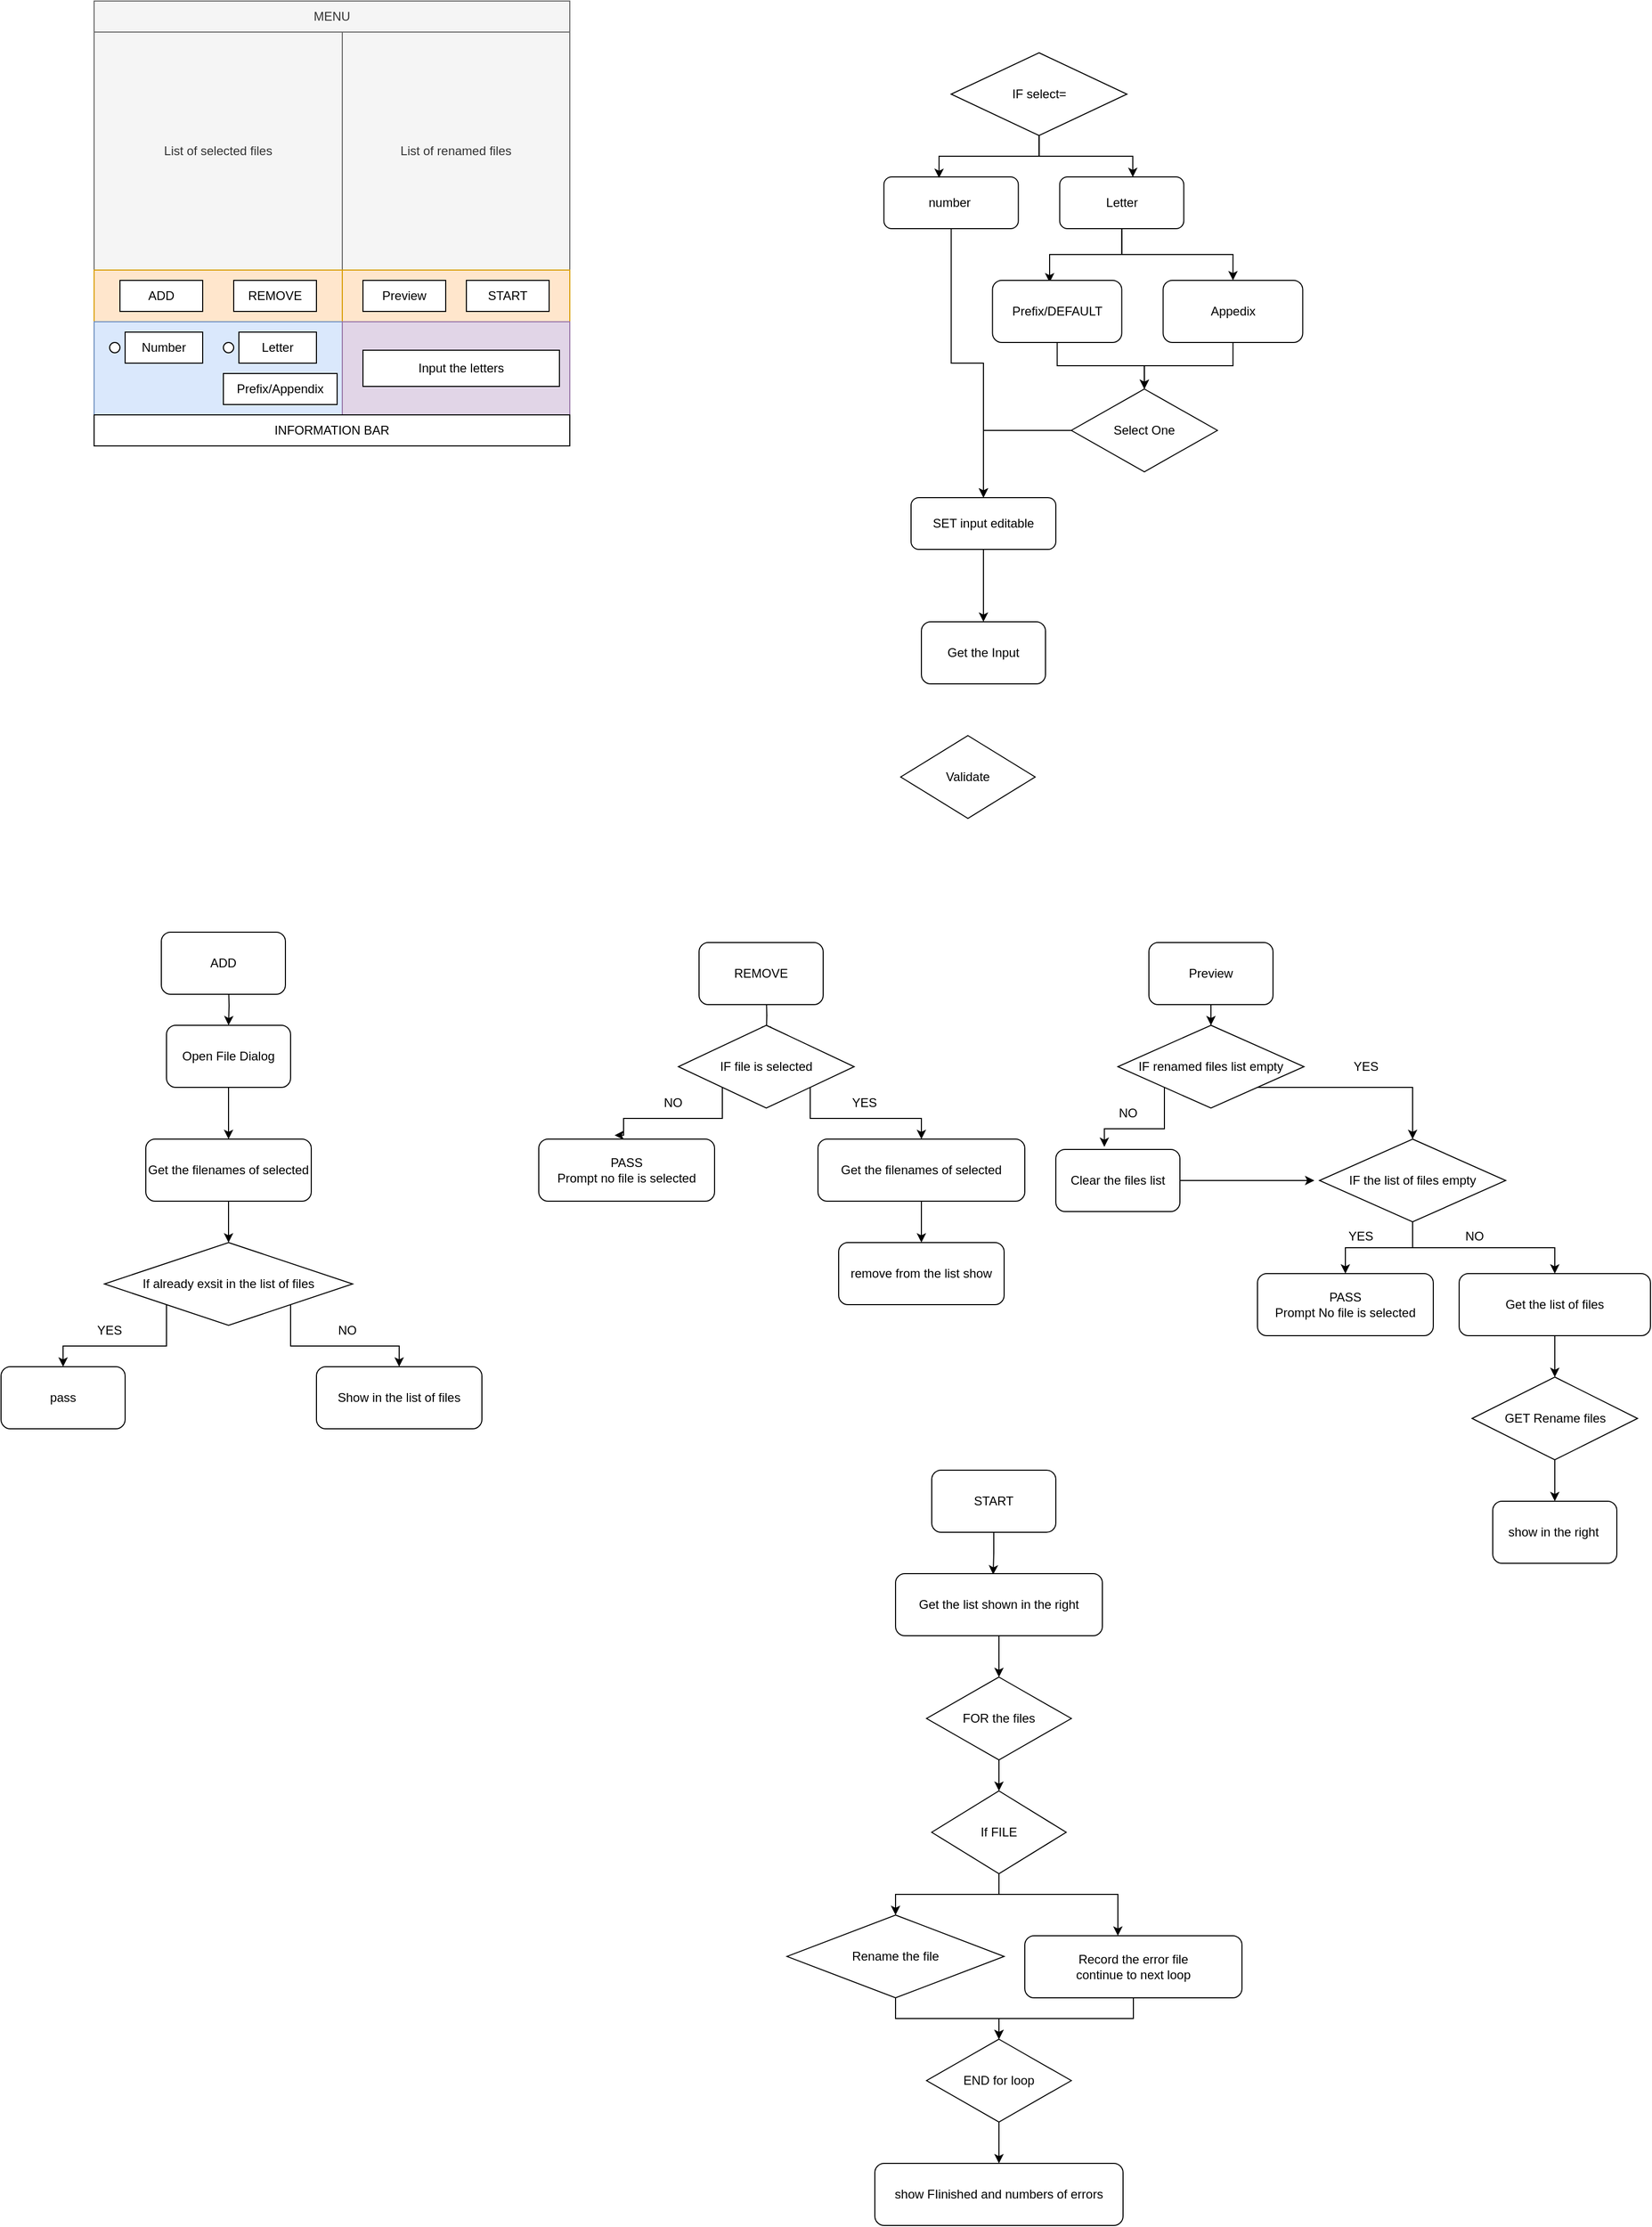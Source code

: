 <mxfile version="20.8.19" type="device"><diagram name="Page-1" id="Pc-MJUvK-n7qB1kMPOrU"><mxGraphModel dx="993" dy="578" grid="1" gridSize="10" guides="1" tooltips="1" connect="1" arrows="1" fold="1" page="1" pageScale="1" pageWidth="850" pageHeight="1100" math="0" shadow="0"><root><mxCell id="0"/><mxCell id="1" parent="0"/><mxCell id="F6n0nSz49G7tgmz_SOfx-138" style="edgeStyle=orthogonalEdgeStyle;rounded=0;orthogonalLoop=1;jettySize=auto;html=1;entryX=0.5;entryY=0;entryDx=0;entryDy=0;" edge="1" parent="1" source="F6n0nSz49G7tgmz_SOfx-1" target="F6n0nSz49G7tgmz_SOfx-32"><mxGeometry relative="1" as="geometry"/></mxCell><mxCell id="F6n0nSz49G7tgmz_SOfx-1" value="number&amp;nbsp;" style="rounded=1;whiteSpace=wrap;html=1;" vertex="1" parent="1"><mxGeometry x="913.75" y="190" width="130" height="50" as="geometry"/></mxCell><mxCell id="F6n0nSz49G7tgmz_SOfx-6" style="edgeStyle=orthogonalEdgeStyle;rounded=0;orthogonalLoop=1;jettySize=auto;html=1;entryX=0.442;entryY=0.033;entryDx=0;entryDy=0;entryPerimeter=0;" edge="1" parent="1" source="F6n0nSz49G7tgmz_SOfx-2" target="F6n0nSz49G7tgmz_SOfx-4"><mxGeometry relative="1" as="geometry"/></mxCell><mxCell id="F6n0nSz49G7tgmz_SOfx-7" style="edgeStyle=orthogonalEdgeStyle;rounded=0;orthogonalLoop=1;jettySize=auto;html=1;" edge="1" parent="1" source="F6n0nSz49G7tgmz_SOfx-2" target="F6n0nSz49G7tgmz_SOfx-3"><mxGeometry relative="1" as="geometry"/></mxCell><mxCell id="F6n0nSz49G7tgmz_SOfx-2" value="Letter" style="rounded=1;whiteSpace=wrap;html=1;" vertex="1" parent="1"><mxGeometry x="1083.75" y="190" width="120" height="50" as="geometry"/></mxCell><mxCell id="F6n0nSz49G7tgmz_SOfx-128" style="edgeStyle=orthogonalEdgeStyle;rounded=0;orthogonalLoop=1;jettySize=auto;html=1;entryX=0.5;entryY=0;entryDx=0;entryDy=0;" edge="1" parent="1" source="F6n0nSz49G7tgmz_SOfx-3" target="F6n0nSz49G7tgmz_SOfx-125"><mxGeometry relative="1" as="geometry"/></mxCell><mxCell id="F6n0nSz49G7tgmz_SOfx-3" value="Appedix" style="rounded=1;whiteSpace=wrap;html=1;" vertex="1" parent="1"><mxGeometry x="1183.75" y="290" width="135" height="60" as="geometry"/></mxCell><mxCell id="F6n0nSz49G7tgmz_SOfx-127" style="edgeStyle=orthogonalEdgeStyle;rounded=0;orthogonalLoop=1;jettySize=auto;html=1;entryX=0.5;entryY=0;entryDx=0;entryDy=0;" edge="1" parent="1" source="F6n0nSz49G7tgmz_SOfx-4" target="F6n0nSz49G7tgmz_SOfx-125"><mxGeometry relative="1" as="geometry"/></mxCell><mxCell id="F6n0nSz49G7tgmz_SOfx-4" value="Prefix/DEFAULT" style="rounded=1;whiteSpace=wrap;html=1;" vertex="1" parent="1"><mxGeometry x="1018.75" y="290" width="125" height="60" as="geometry"/></mxCell><mxCell id="F6n0nSz49G7tgmz_SOfx-9" value="" style="rounded=0;whiteSpace=wrap;html=1;" vertex="1" parent="1"><mxGeometry x="150" y="20" width="460" height="400" as="geometry"/></mxCell><mxCell id="F6n0nSz49G7tgmz_SOfx-10" value="MENU" style="rounded=0;whiteSpace=wrap;html=1;fillColor=#f5f5f5;fontColor=#333333;strokeColor=#666666;" vertex="1" parent="1"><mxGeometry x="150" y="20" width="460" height="30" as="geometry"/></mxCell><mxCell id="F6n0nSz49G7tgmz_SOfx-11" value="List of selected files" style="rounded=0;whiteSpace=wrap;html=1;fillColor=#f5f5f5;fontColor=#333333;strokeColor=#666666;" vertex="1" parent="1"><mxGeometry x="150" y="50" width="240" height="230" as="geometry"/></mxCell><mxCell id="F6n0nSz49G7tgmz_SOfx-12" value="List of renamed files" style="rounded=0;whiteSpace=wrap;html=1;fillColor=#f5f5f5;fontColor=#333333;strokeColor=#666666;" vertex="1" parent="1"><mxGeometry x="390" y="50" width="220" height="230" as="geometry"/></mxCell><mxCell id="F6n0nSz49G7tgmz_SOfx-13" value="" style="rounded=0;whiteSpace=wrap;html=1;fillColor=#ffe6cc;strokeColor=#d79b00;" vertex="1" parent="1"><mxGeometry x="150" y="280" width="240" height="50" as="geometry"/></mxCell><mxCell id="F6n0nSz49G7tgmz_SOfx-14" value="ADD" style="rounded=0;whiteSpace=wrap;html=1;" vertex="1" parent="1"><mxGeometry x="175" y="290" width="80" height="30" as="geometry"/></mxCell><mxCell id="F6n0nSz49G7tgmz_SOfx-15" value="REMOVE" style="rounded=0;whiteSpace=wrap;html=1;" vertex="1" parent="1"><mxGeometry x="285" y="290" width="80" height="30" as="geometry"/></mxCell><mxCell id="F6n0nSz49G7tgmz_SOfx-16" value="" style="rounded=0;whiteSpace=wrap;html=1;fillColor=#ffe6cc;strokeColor=#d79b00;" vertex="1" parent="1"><mxGeometry x="390" y="280" width="220" height="50" as="geometry"/></mxCell><mxCell id="F6n0nSz49G7tgmz_SOfx-17" value="Preview" style="rounded=0;whiteSpace=wrap;html=1;" vertex="1" parent="1"><mxGeometry x="410" y="290" width="80" height="30" as="geometry"/></mxCell><mxCell id="F6n0nSz49G7tgmz_SOfx-18" value="START" style="rounded=0;whiteSpace=wrap;html=1;" vertex="1" parent="1"><mxGeometry x="510" y="290" width="80" height="30" as="geometry"/></mxCell><mxCell id="F6n0nSz49G7tgmz_SOfx-19" value="" style="rounded=0;whiteSpace=wrap;html=1;fillColor=#dae8fc;strokeColor=#6c8ebf;" vertex="1" parent="1"><mxGeometry x="150" y="330" width="240" height="90" as="geometry"/></mxCell><mxCell id="F6n0nSz49G7tgmz_SOfx-20" value="Number" style="rounded=0;whiteSpace=wrap;html=1;" vertex="1" parent="1"><mxGeometry x="180" y="340" width="75" height="30" as="geometry"/></mxCell><mxCell id="F6n0nSz49G7tgmz_SOfx-21" value="" style="ellipse;whiteSpace=wrap;html=1;" vertex="1" parent="1"><mxGeometry x="165" y="350" width="10" height="10" as="geometry"/></mxCell><mxCell id="F6n0nSz49G7tgmz_SOfx-23" value="Letter" style="rounded=0;whiteSpace=wrap;html=1;" vertex="1" parent="1"><mxGeometry x="290" y="340" width="75" height="30" as="geometry"/></mxCell><mxCell id="F6n0nSz49G7tgmz_SOfx-24" value="" style="ellipse;whiteSpace=wrap;html=1;" vertex="1" parent="1"><mxGeometry x="275" y="350" width="10" height="10" as="geometry"/></mxCell><mxCell id="F6n0nSz49G7tgmz_SOfx-26" value="Prefix/Appendix" style="rounded=0;whiteSpace=wrap;html=1;" vertex="1" parent="1"><mxGeometry x="275" y="380" width="110" height="30" as="geometry"/></mxCell><mxCell id="F6n0nSz49G7tgmz_SOfx-27" value="" style="rounded=0;whiteSpace=wrap;html=1;fillColor=#e1d5e7;strokeColor=#9673a6;" vertex="1" parent="1"><mxGeometry x="390" y="330" width="220" height="90" as="geometry"/></mxCell><mxCell id="F6n0nSz49G7tgmz_SOfx-28" value="Input the letters" style="rounded=0;whiteSpace=wrap;html=1;" vertex="1" parent="1"><mxGeometry x="410" y="357.5" width="190" height="35" as="geometry"/></mxCell><mxCell id="F6n0nSz49G7tgmz_SOfx-130" style="edgeStyle=orthogonalEdgeStyle;rounded=0;orthogonalLoop=1;jettySize=auto;html=1;entryX=0.5;entryY=0;entryDx=0;entryDy=0;" edge="1" parent="1" source="F6n0nSz49G7tgmz_SOfx-32" target="F6n0nSz49G7tgmz_SOfx-34"><mxGeometry relative="1" as="geometry"/></mxCell><mxCell id="F6n0nSz49G7tgmz_SOfx-32" value="SET input editable" style="rounded=1;whiteSpace=wrap;html=1;" vertex="1" parent="1"><mxGeometry x="940" y="500" width="140" height="50" as="geometry"/></mxCell><mxCell id="F6n0nSz49G7tgmz_SOfx-34" value="Get the Input" style="rounded=1;whiteSpace=wrap;html=1;" vertex="1" parent="1"><mxGeometry x="950" y="620" width="120" height="60" as="geometry"/></mxCell><mxCell id="F6n0nSz49G7tgmz_SOfx-43" style="edgeStyle=orthogonalEdgeStyle;rounded=0;orthogonalLoop=1;jettySize=auto;html=1;entryX=0.5;entryY=0;entryDx=0;entryDy=0;" edge="1" parent="1" target="F6n0nSz49G7tgmz_SOfx-42"><mxGeometry relative="1" as="geometry"><mxPoint x="280" y="970" as="sourcePoint"/></mxGeometry></mxCell><mxCell id="F6n0nSz49G7tgmz_SOfx-36" value="ADD" style="rounded=1;whiteSpace=wrap;html=1;" vertex="1" parent="1"><mxGeometry x="215" y="920" width="120" height="60" as="geometry"/></mxCell><mxCell id="F6n0nSz49G7tgmz_SOfx-45" style="edgeStyle=orthogonalEdgeStyle;rounded=0;orthogonalLoop=1;jettySize=auto;html=1;entryX=0.5;entryY=0;entryDx=0;entryDy=0;" edge="1" parent="1" source="F6n0nSz49G7tgmz_SOfx-42" target="F6n0nSz49G7tgmz_SOfx-44"><mxGeometry relative="1" as="geometry"/></mxCell><mxCell id="F6n0nSz49G7tgmz_SOfx-42" value="Open File Dialog" style="rounded=1;whiteSpace=wrap;html=1;" vertex="1" parent="1"><mxGeometry x="220" y="1010" width="120" height="60" as="geometry"/></mxCell><mxCell id="F6n0nSz49G7tgmz_SOfx-50" style="edgeStyle=orthogonalEdgeStyle;rounded=0;orthogonalLoop=1;jettySize=auto;html=1;entryX=0.5;entryY=0;entryDx=0;entryDy=0;" edge="1" parent="1" source="F6n0nSz49G7tgmz_SOfx-44" target="F6n0nSz49G7tgmz_SOfx-47"><mxGeometry relative="1" as="geometry"/></mxCell><mxCell id="F6n0nSz49G7tgmz_SOfx-44" value="Get the filenames of selected" style="rounded=1;whiteSpace=wrap;html=1;" vertex="1" parent="1"><mxGeometry x="200" y="1120" width="160" height="60" as="geometry"/></mxCell><mxCell id="F6n0nSz49G7tgmz_SOfx-53" style="edgeStyle=orthogonalEdgeStyle;rounded=0;orthogonalLoop=1;jettySize=auto;html=1;exitX=0;exitY=1;exitDx=0;exitDy=0;" edge="1" parent="1" source="F6n0nSz49G7tgmz_SOfx-47" target="F6n0nSz49G7tgmz_SOfx-51"><mxGeometry relative="1" as="geometry"/></mxCell><mxCell id="F6n0nSz49G7tgmz_SOfx-54" style="edgeStyle=orthogonalEdgeStyle;rounded=0;orthogonalLoop=1;jettySize=auto;html=1;exitX=1;exitY=1;exitDx=0;exitDy=0;" edge="1" parent="1" source="F6n0nSz49G7tgmz_SOfx-47" target="F6n0nSz49G7tgmz_SOfx-52"><mxGeometry relative="1" as="geometry"/></mxCell><mxCell id="F6n0nSz49G7tgmz_SOfx-47" value="If already exsit in the list of files" style="rhombus;whiteSpace=wrap;html=1;" vertex="1" parent="1"><mxGeometry x="160" y="1220" width="240" height="80" as="geometry"/></mxCell><mxCell id="F6n0nSz49G7tgmz_SOfx-51" value="pass" style="rounded=1;whiteSpace=wrap;html=1;" vertex="1" parent="1"><mxGeometry x="60" y="1340" width="120" height="60" as="geometry"/></mxCell><mxCell id="F6n0nSz49G7tgmz_SOfx-52" value="Show in the list of files" style="rounded=1;whiteSpace=wrap;html=1;" vertex="1" parent="1"><mxGeometry x="365" y="1340" width="160" height="60" as="geometry"/></mxCell><mxCell id="F6n0nSz49G7tgmz_SOfx-55" value="YES" style="text;html=1;strokeColor=none;fillColor=none;align=center;verticalAlign=middle;whiteSpace=wrap;rounded=0;" vertex="1" parent="1"><mxGeometry x="135" y="1290" width="60" height="30" as="geometry"/></mxCell><mxCell id="F6n0nSz49G7tgmz_SOfx-56" value="NO" style="text;html=1;strokeColor=none;fillColor=none;align=center;verticalAlign=middle;whiteSpace=wrap;rounded=0;" vertex="1" parent="1"><mxGeometry x="365" y="1290" width="60" height="30" as="geometry"/></mxCell><mxCell id="F6n0nSz49G7tgmz_SOfx-57" style="edgeStyle=orthogonalEdgeStyle;rounded=0;orthogonalLoop=1;jettySize=auto;html=1;entryX=0.5;entryY=0;entryDx=0;entryDy=0;" edge="1" parent="1"><mxGeometry relative="1" as="geometry"><mxPoint x="800" y="980" as="sourcePoint"/><mxPoint x="800.0" y="1020.0" as="targetPoint"/></mxGeometry></mxCell><mxCell id="F6n0nSz49G7tgmz_SOfx-58" value="REMOVE" style="rounded=1;whiteSpace=wrap;html=1;" vertex="1" parent="1"><mxGeometry x="735" y="930" width="120" height="60" as="geometry"/></mxCell><mxCell id="F6n0nSz49G7tgmz_SOfx-61" style="edgeStyle=orthogonalEdgeStyle;rounded=0;orthogonalLoop=1;jettySize=auto;html=1;entryX=0.5;entryY=0;entryDx=0;entryDy=0;" edge="1" parent="1" source="F6n0nSz49G7tgmz_SOfx-62"><mxGeometry relative="1" as="geometry"><mxPoint x="950" y="1220" as="targetPoint"/></mxGeometry></mxCell><mxCell id="F6n0nSz49G7tgmz_SOfx-62" value="Get the filenames of selected" style="rounded=1;whiteSpace=wrap;html=1;" vertex="1" parent="1"><mxGeometry x="850" y="1120" width="200" height="60" as="geometry"/></mxCell><mxCell id="F6n0nSz49G7tgmz_SOfx-67" value="remove from the list show" style="rounded=1;whiteSpace=wrap;html=1;" vertex="1" parent="1"><mxGeometry x="870" y="1220" width="160" height="60" as="geometry"/></mxCell><mxCell id="F6n0nSz49G7tgmz_SOfx-72" style="edgeStyle=orthogonalEdgeStyle;rounded=0;orthogonalLoop=1;jettySize=auto;html=1;exitX=0;exitY=1;exitDx=0;exitDy=0;entryX=0.431;entryY=-0.062;entryDx=0;entryDy=0;entryPerimeter=0;" edge="1" parent="1" source="F6n0nSz49G7tgmz_SOfx-70" target="F6n0nSz49G7tgmz_SOfx-71"><mxGeometry relative="1" as="geometry"><Array as="points"><mxPoint x="757" y="1100"/><mxPoint x="662" y="1100"/></Array></mxGeometry></mxCell><mxCell id="F6n0nSz49G7tgmz_SOfx-73" style="edgeStyle=orthogonalEdgeStyle;rounded=0;orthogonalLoop=1;jettySize=auto;html=1;exitX=1;exitY=1;exitDx=0;exitDy=0;" edge="1" parent="1" source="F6n0nSz49G7tgmz_SOfx-70" target="F6n0nSz49G7tgmz_SOfx-62"><mxGeometry relative="1" as="geometry"><Array as="points"><mxPoint x="843" y="1100"/><mxPoint x="950" y="1100"/></Array></mxGeometry></mxCell><mxCell id="F6n0nSz49G7tgmz_SOfx-70" value="IF file is selected" style="rhombus;whiteSpace=wrap;html=1;" vertex="1" parent="1"><mxGeometry x="715" y="1010" width="170" height="80" as="geometry"/></mxCell><mxCell id="F6n0nSz49G7tgmz_SOfx-71" value="PASS&lt;br&gt;Prompt no file is selected" style="rounded=1;whiteSpace=wrap;html=1;" vertex="1" parent="1"><mxGeometry x="580" y="1120" width="170" height="60" as="geometry"/></mxCell><mxCell id="F6n0nSz49G7tgmz_SOfx-74" value="NO" style="text;html=1;strokeColor=none;fillColor=none;align=center;verticalAlign=middle;whiteSpace=wrap;rounded=0;" vertex="1" parent="1"><mxGeometry x="680" y="1070" width="60" height="30" as="geometry"/></mxCell><mxCell id="F6n0nSz49G7tgmz_SOfx-75" value="YES" style="text;html=1;strokeColor=none;fillColor=none;align=center;verticalAlign=middle;whiteSpace=wrap;rounded=0;" vertex="1" parent="1"><mxGeometry x="865" y="1070" width="60" height="30" as="geometry"/></mxCell><mxCell id="F6n0nSz49G7tgmz_SOfx-79" style="edgeStyle=orthogonalEdgeStyle;rounded=0;orthogonalLoop=1;jettySize=auto;html=1;entryX=0.41;entryY=0.021;entryDx=0;entryDy=0;entryPerimeter=0;" edge="1" parent="1" source="F6n0nSz49G7tgmz_SOfx-78" target="F6n0nSz49G7tgmz_SOfx-1"><mxGeometry relative="1" as="geometry"/></mxCell><mxCell id="F6n0nSz49G7tgmz_SOfx-80" style="edgeStyle=orthogonalEdgeStyle;rounded=0;orthogonalLoop=1;jettySize=auto;html=1;entryX=0.589;entryY=0.003;entryDx=0;entryDy=0;entryPerimeter=0;" edge="1" parent="1" source="F6n0nSz49G7tgmz_SOfx-78" target="F6n0nSz49G7tgmz_SOfx-2"><mxGeometry relative="1" as="geometry"/></mxCell><mxCell id="F6n0nSz49G7tgmz_SOfx-78" value="IF select=" style="rhombus;whiteSpace=wrap;html=1;" vertex="1" parent="1"><mxGeometry x="978.75" y="70" width="170" height="80" as="geometry"/></mxCell><mxCell id="F6n0nSz49G7tgmz_SOfx-104" style="edgeStyle=orthogonalEdgeStyle;rounded=0;orthogonalLoop=1;jettySize=auto;html=1;entryX=0.5;entryY=0;entryDx=0;entryDy=0;" edge="1" parent="1" source="F6n0nSz49G7tgmz_SOfx-81" target="F6n0nSz49G7tgmz_SOfx-96"><mxGeometry relative="1" as="geometry"/></mxCell><mxCell id="F6n0nSz49G7tgmz_SOfx-81" value="Preview" style="rounded=1;whiteSpace=wrap;html=1;" vertex="1" parent="1"><mxGeometry x="1170" y="930" width="120" height="60" as="geometry"/></mxCell><mxCell id="F6n0nSz49G7tgmz_SOfx-87" style="edgeStyle=orthogonalEdgeStyle;rounded=0;orthogonalLoop=1;jettySize=auto;html=1;" edge="1" parent="1" source="F6n0nSz49G7tgmz_SOfx-82" target="F6n0nSz49G7tgmz_SOfx-83"><mxGeometry relative="1" as="geometry"/></mxCell><mxCell id="F6n0nSz49G7tgmz_SOfx-89" style="edgeStyle=orthogonalEdgeStyle;rounded=0;orthogonalLoop=1;jettySize=auto;html=1;exitX=0.5;exitY=1;exitDx=0;exitDy=0;" edge="1" parent="1" source="F6n0nSz49G7tgmz_SOfx-82" target="F6n0nSz49G7tgmz_SOfx-84"><mxGeometry relative="1" as="geometry"/></mxCell><mxCell id="F6n0nSz49G7tgmz_SOfx-82" value="IF the list of files empty" style="rhombus;whiteSpace=wrap;html=1;" vertex="1" parent="1"><mxGeometry x="1335" y="1120" width="180" height="80" as="geometry"/></mxCell><mxCell id="F6n0nSz49G7tgmz_SOfx-83" value="PASS&lt;br&gt;Prompt No file is selected" style="rounded=1;whiteSpace=wrap;html=1;" vertex="1" parent="1"><mxGeometry x="1275" y="1250" width="170" height="60" as="geometry"/></mxCell><mxCell id="F6n0nSz49G7tgmz_SOfx-93" style="edgeStyle=orthogonalEdgeStyle;rounded=0;orthogonalLoop=1;jettySize=auto;html=1;entryX=0.5;entryY=0;entryDx=0;entryDy=0;" edge="1" parent="1" source="F6n0nSz49G7tgmz_SOfx-84" target="F6n0nSz49G7tgmz_SOfx-92"><mxGeometry relative="1" as="geometry"/></mxCell><mxCell id="F6n0nSz49G7tgmz_SOfx-84" value="Get the list of files" style="rounded=1;whiteSpace=wrap;html=1;" vertex="1" parent="1"><mxGeometry x="1470" y="1250" width="185" height="60" as="geometry"/></mxCell><mxCell id="F6n0nSz49G7tgmz_SOfx-90" value="YES" style="text;html=1;strokeColor=none;fillColor=none;align=center;verticalAlign=middle;whiteSpace=wrap;rounded=0;" vertex="1" parent="1"><mxGeometry x="1345" y="1199" width="60" height="30" as="geometry"/></mxCell><mxCell id="F6n0nSz49G7tgmz_SOfx-91" value="NO" style="text;html=1;strokeColor=none;fillColor=none;align=center;verticalAlign=middle;whiteSpace=wrap;rounded=0;" vertex="1" parent="1"><mxGeometry x="1455" y="1199" width="60" height="30" as="geometry"/></mxCell><mxCell id="F6n0nSz49G7tgmz_SOfx-95" style="edgeStyle=orthogonalEdgeStyle;rounded=0;orthogonalLoop=1;jettySize=auto;html=1;entryX=0.5;entryY=0;entryDx=0;entryDy=0;" edge="1" parent="1" source="F6n0nSz49G7tgmz_SOfx-92" target="F6n0nSz49G7tgmz_SOfx-94"><mxGeometry relative="1" as="geometry"/></mxCell><mxCell id="F6n0nSz49G7tgmz_SOfx-92" value="GET Rename files" style="rhombus;whiteSpace=wrap;html=1;" vertex="1" parent="1"><mxGeometry x="1482.5" y="1350" width="160" height="80" as="geometry"/></mxCell><mxCell id="F6n0nSz49G7tgmz_SOfx-94" value="show in the right&amp;nbsp;" style="rounded=1;whiteSpace=wrap;html=1;" vertex="1" parent="1"><mxGeometry x="1502.5" y="1470" width="120" height="60" as="geometry"/></mxCell><mxCell id="F6n0nSz49G7tgmz_SOfx-97" style="edgeStyle=orthogonalEdgeStyle;rounded=0;orthogonalLoop=1;jettySize=auto;html=1;exitX=1;exitY=1;exitDx=0;exitDy=0;" edge="1" parent="1" source="F6n0nSz49G7tgmz_SOfx-96" target="F6n0nSz49G7tgmz_SOfx-82"><mxGeometry relative="1" as="geometry"/></mxCell><mxCell id="F6n0nSz49G7tgmz_SOfx-100" style="edgeStyle=orthogonalEdgeStyle;rounded=0;orthogonalLoop=1;jettySize=auto;html=1;exitX=0;exitY=1;exitDx=0;exitDy=0;entryX=0.391;entryY=-0.041;entryDx=0;entryDy=0;entryPerimeter=0;" edge="1" parent="1" source="F6n0nSz49G7tgmz_SOfx-96" target="F6n0nSz49G7tgmz_SOfx-99"><mxGeometry relative="1" as="geometry"/></mxCell><mxCell id="F6n0nSz49G7tgmz_SOfx-96" value="IF renamed files list empty" style="rhombus;whiteSpace=wrap;html=1;" vertex="1" parent="1"><mxGeometry x="1140" y="1010" width="180" height="80" as="geometry"/></mxCell><mxCell id="F6n0nSz49G7tgmz_SOfx-98" value="YES" style="text;html=1;strokeColor=none;fillColor=none;align=center;verticalAlign=middle;whiteSpace=wrap;rounded=0;" vertex="1" parent="1"><mxGeometry x="1350" y="1035" width="60" height="30" as="geometry"/></mxCell><mxCell id="F6n0nSz49G7tgmz_SOfx-103" style="edgeStyle=orthogonalEdgeStyle;rounded=0;orthogonalLoop=1;jettySize=auto;html=1;" edge="1" parent="1" source="F6n0nSz49G7tgmz_SOfx-99"><mxGeometry relative="1" as="geometry"><mxPoint x="1330.0" y="1160" as="targetPoint"/></mxGeometry></mxCell><mxCell id="F6n0nSz49G7tgmz_SOfx-99" value="Clear the files list" style="rounded=1;whiteSpace=wrap;html=1;" vertex="1" parent="1"><mxGeometry x="1080" y="1130" width="120" height="60" as="geometry"/></mxCell><mxCell id="F6n0nSz49G7tgmz_SOfx-101" value="NO" style="text;html=1;strokeColor=none;fillColor=none;align=center;verticalAlign=middle;whiteSpace=wrap;rounded=0;" vertex="1" parent="1"><mxGeometry x="1120" y="1080" width="60" height="30" as="geometry"/></mxCell><mxCell id="F6n0nSz49G7tgmz_SOfx-107" style="edgeStyle=orthogonalEdgeStyle;rounded=0;orthogonalLoop=1;jettySize=auto;html=1;entryX=0.472;entryY=0.015;entryDx=0;entryDy=0;entryPerimeter=0;" edge="1" parent="1" source="F6n0nSz49G7tgmz_SOfx-105" target="F6n0nSz49G7tgmz_SOfx-106"><mxGeometry relative="1" as="geometry"/></mxCell><mxCell id="F6n0nSz49G7tgmz_SOfx-105" value="START" style="rounded=1;whiteSpace=wrap;html=1;" vertex="1" parent="1"><mxGeometry x="960" y="1440" width="120" height="60" as="geometry"/></mxCell><mxCell id="F6n0nSz49G7tgmz_SOfx-116" style="edgeStyle=orthogonalEdgeStyle;rounded=0;orthogonalLoop=1;jettySize=auto;html=1;entryX=0.5;entryY=0;entryDx=0;entryDy=0;" edge="1" parent="1" source="F6n0nSz49G7tgmz_SOfx-106" target="F6n0nSz49G7tgmz_SOfx-115"><mxGeometry relative="1" as="geometry"/></mxCell><mxCell id="F6n0nSz49G7tgmz_SOfx-106" value="Get the list shown in the right" style="rounded=1;whiteSpace=wrap;html=1;" vertex="1" parent="1"><mxGeometry x="925" y="1540" width="200" height="60" as="geometry"/></mxCell><mxCell id="F6n0nSz49G7tgmz_SOfx-121" style="edgeStyle=orthogonalEdgeStyle;rounded=0;orthogonalLoop=1;jettySize=auto;html=1;" edge="1" parent="1" source="F6n0nSz49G7tgmz_SOfx-108" target="F6n0nSz49G7tgmz_SOfx-120"><mxGeometry relative="1" as="geometry"/></mxCell><mxCell id="F6n0nSz49G7tgmz_SOfx-108" value="Rename the file" style="rhombus;whiteSpace=wrap;html=1;" vertex="1" parent="1"><mxGeometry x="820" y="1870" width="210" height="80" as="geometry"/></mxCell><mxCell id="F6n0nSz49G7tgmz_SOfx-112" style="edgeStyle=orthogonalEdgeStyle;rounded=0;orthogonalLoop=1;jettySize=auto;html=1;" edge="1" parent="1" source="F6n0nSz49G7tgmz_SOfx-109" target="F6n0nSz49G7tgmz_SOfx-108"><mxGeometry relative="1" as="geometry"/></mxCell><mxCell id="F6n0nSz49G7tgmz_SOfx-114" style="edgeStyle=orthogonalEdgeStyle;rounded=0;orthogonalLoop=1;jettySize=auto;html=1;" edge="1" parent="1" source="F6n0nSz49G7tgmz_SOfx-109" target="F6n0nSz49G7tgmz_SOfx-113"><mxGeometry relative="1" as="geometry"><Array as="points"><mxPoint x="1025" y="1850"/><mxPoint x="1140" y="1850"/></Array></mxGeometry></mxCell><mxCell id="F6n0nSz49G7tgmz_SOfx-109" value="If FILE" style="rhombus;whiteSpace=wrap;html=1;" vertex="1" parent="1"><mxGeometry x="960" y="1750" width="130" height="80" as="geometry"/></mxCell><mxCell id="F6n0nSz49G7tgmz_SOfx-122" style="edgeStyle=orthogonalEdgeStyle;rounded=0;orthogonalLoop=1;jettySize=auto;html=1;" edge="1" parent="1" source="F6n0nSz49G7tgmz_SOfx-113" target="F6n0nSz49G7tgmz_SOfx-120"><mxGeometry relative="1" as="geometry"/></mxCell><mxCell id="F6n0nSz49G7tgmz_SOfx-113" value="Record the error file&lt;br&gt;continue to next loop" style="rounded=1;whiteSpace=wrap;html=1;" vertex="1" parent="1"><mxGeometry x="1050" y="1890" width="210" height="60" as="geometry"/></mxCell><mxCell id="F6n0nSz49G7tgmz_SOfx-117" style="edgeStyle=orthogonalEdgeStyle;rounded=0;orthogonalLoop=1;jettySize=auto;html=1;" edge="1" parent="1" source="F6n0nSz49G7tgmz_SOfx-115" target="F6n0nSz49G7tgmz_SOfx-109"><mxGeometry relative="1" as="geometry"/></mxCell><mxCell id="F6n0nSz49G7tgmz_SOfx-115" value="FOR the files" style="rhombus;whiteSpace=wrap;html=1;" vertex="1" parent="1"><mxGeometry x="955" y="1640" width="140" height="80" as="geometry"/></mxCell><mxCell id="F6n0nSz49G7tgmz_SOfx-118" value="show FIinished and numbers of errors" style="rounded=1;whiteSpace=wrap;html=1;" vertex="1" parent="1"><mxGeometry x="905" y="2110" width="240" height="60" as="geometry"/></mxCell><mxCell id="F6n0nSz49G7tgmz_SOfx-119" value="INFORMATION BAR" style="rounded=0;whiteSpace=wrap;html=1;" vertex="1" parent="1"><mxGeometry x="150" y="420" width="460" height="30" as="geometry"/></mxCell><mxCell id="F6n0nSz49G7tgmz_SOfx-123" style="edgeStyle=orthogonalEdgeStyle;rounded=0;orthogonalLoop=1;jettySize=auto;html=1;" edge="1" parent="1" source="F6n0nSz49G7tgmz_SOfx-120" target="F6n0nSz49G7tgmz_SOfx-118"><mxGeometry relative="1" as="geometry"/></mxCell><mxCell id="F6n0nSz49G7tgmz_SOfx-120" value="END for loop" style="rhombus;whiteSpace=wrap;html=1;" vertex="1" parent="1"><mxGeometry x="955" y="1990" width="140" height="80" as="geometry"/></mxCell><mxCell id="F6n0nSz49G7tgmz_SOfx-139" style="edgeStyle=orthogonalEdgeStyle;rounded=0;orthogonalLoop=1;jettySize=auto;html=1;" edge="1" parent="1" source="F6n0nSz49G7tgmz_SOfx-125" target="F6n0nSz49G7tgmz_SOfx-32"><mxGeometry relative="1" as="geometry"/></mxCell><mxCell id="F6n0nSz49G7tgmz_SOfx-125" value="Select One" style="rhombus;whiteSpace=wrap;html=1;" vertex="1" parent="1"><mxGeometry x="1095" y="395" width="141.25" height="80" as="geometry"/></mxCell><mxCell id="F6n0nSz49G7tgmz_SOfx-140" value="Validate" style="rhombus;whiteSpace=wrap;html=1;" vertex="1" parent="1"><mxGeometry x="930" y="730" width="130" height="80" as="geometry"/></mxCell></root></mxGraphModel></diagram></mxfile>